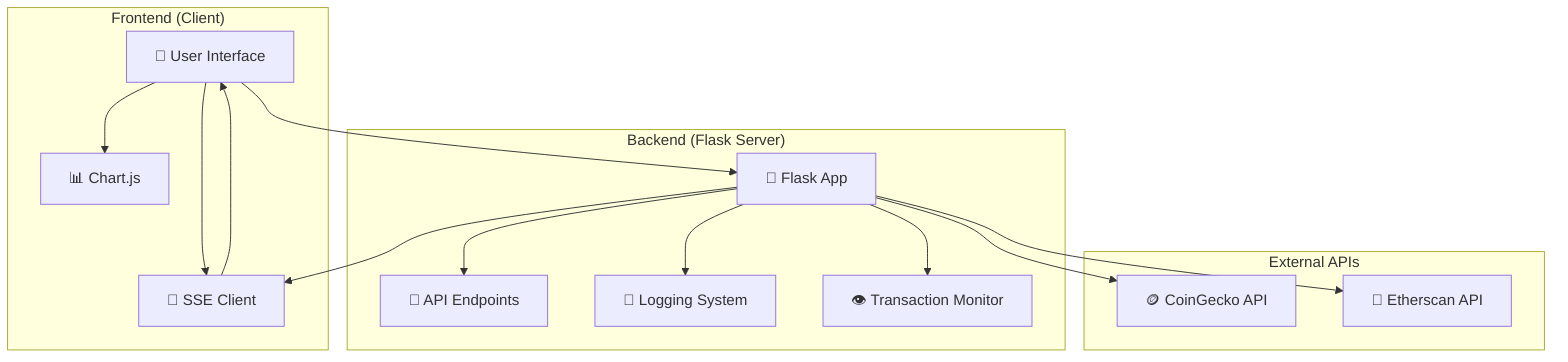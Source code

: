 %% Crypto Portfolio Tracker - Architecture Overview
graph TB
    subgraph "Frontend (Client)"
        UI[📱 User Interface]
        UI --> Charts[📊 Chart.js]
        UI --> SSE[🔄 SSE Client]
    end

    subgraph "Backend (Flask Server)"
        Flask[🐍 Flask App]
        Flask --> API[🔗 API Endpoints]
        Flask --> Logger[📝 Logging System]
        Flask --> Monitor[👁️ Transaction Monitor]
    end

    subgraph "External APIs"
        CoinGecko[🪙 CoinGecko API]
        Etherscan[🔗 Etherscan API]
    end

    UI --> Flask
    Flask --> CoinGecko
    Flask --> Etherscan
    Flask --> SSE
    SSE --> UI